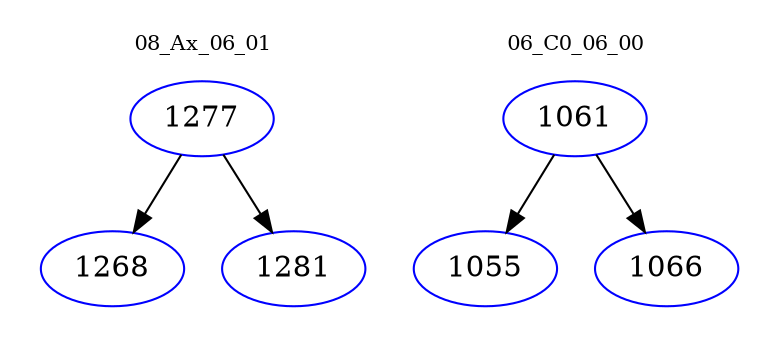 digraph{
subgraph cluster_0 {
color = white
label = "08_Ax_06_01";
fontsize=10;
T0_1277 [label="1277", color="blue"]
T0_1277 -> T0_1268 [color="black"]
T0_1268 [label="1268", color="blue"]
T0_1277 -> T0_1281 [color="black"]
T0_1281 [label="1281", color="blue"]
}
subgraph cluster_1 {
color = white
label = "06_C0_06_00";
fontsize=10;
T1_1061 [label="1061", color="blue"]
T1_1061 -> T1_1055 [color="black"]
T1_1055 [label="1055", color="blue"]
T1_1061 -> T1_1066 [color="black"]
T1_1066 [label="1066", color="blue"]
}
}
